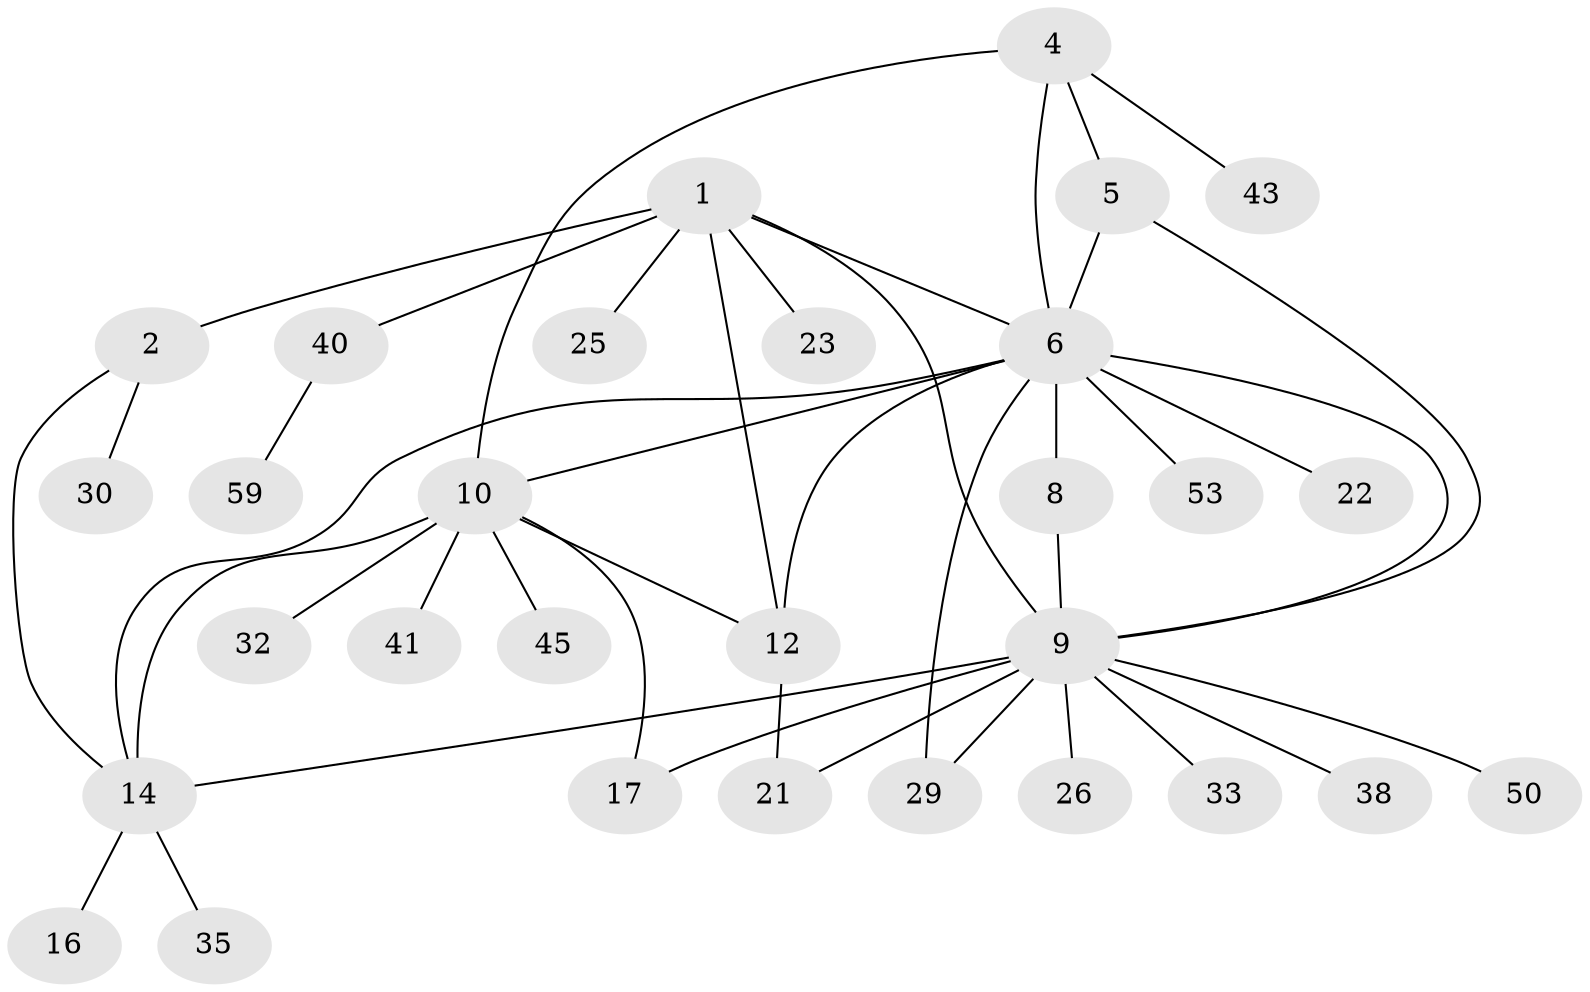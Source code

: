 // original degree distribution, {5: 0.03278688524590164, 6: 0.03278688524590164, 8: 0.03278688524590164, 7: 0.04918032786885246, 2: 0.18032786885245902, 13: 0.01639344262295082, 3: 0.09836065573770492, 4: 0.03278688524590164, 1: 0.5245901639344263}
// Generated by graph-tools (version 1.1) at 2025/19/03/04/25 18:19:55]
// undirected, 30 vertices, 42 edges
graph export_dot {
graph [start="1"]
  node [color=gray90,style=filled];
  1 [super="+3+48"];
  2 [super="+28+54"];
  4 [super="+19"];
  5 [super="+20+27+55+42"];
  6 [super="+7"];
  8;
  9 [super="+31"];
  10 [super="+13"];
  12;
  14 [super="+15+57+47"];
  16 [super="+18"];
  17;
  21 [super="+34"];
  22;
  23;
  25;
  26;
  29;
  30;
  32;
  33;
  35;
  38;
  40;
  41 [super="+60+51"];
  43;
  45 [super="+52+61"];
  50;
  53;
  59;
  1 -- 2 [weight=2];
  1 -- 23;
  1 -- 40;
  1 -- 6 [weight=2];
  1 -- 9;
  1 -- 12;
  1 -- 25;
  2 -- 14;
  2 -- 30;
  4 -- 5;
  4 -- 6;
  4 -- 10;
  4 -- 43;
  5 -- 6;
  5 -- 9;
  6 -- 22;
  6 -- 29;
  6 -- 53;
  6 -- 8;
  6 -- 9;
  6 -- 10;
  6 -- 12;
  6 -- 14;
  8 -- 9;
  9 -- 17;
  9 -- 26;
  9 -- 29;
  9 -- 33;
  9 -- 38;
  9 -- 50;
  9 -- 21;
  9 -- 14;
  10 -- 12;
  10 -- 17;
  10 -- 32;
  10 -- 41;
  10 -- 45;
  10 -- 14 [weight=2];
  12 -- 21;
  14 -- 16;
  14 -- 35;
  40 -- 59;
}

